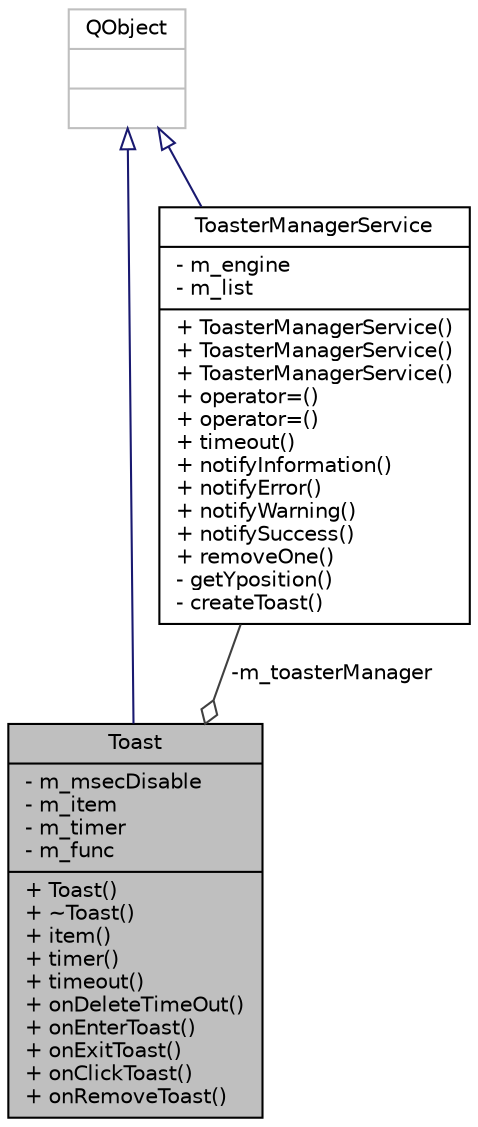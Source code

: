 digraph "Toast"
{
  edge [fontname="Helvetica",fontsize="10",labelfontname="Helvetica",labelfontsize="10"];
  node [fontname="Helvetica",fontsize="10",shape=record];
  Node1 [label="{Toast\n|- m_msecDisable\l- m_item\l- m_timer\l- m_func\l|+ Toast()\l+ ~Toast()\l+ item()\l+ timer()\l+ timeout()\l+ onDeleteTimeOut()\l+ onEnterToast()\l+ onExitToast()\l+ onClickToast()\l+ onRemoveToast()\l}",height=0.2,width=0.4,color="black", fillcolor="grey75", style="filled", fontcolor="black"];
  Node2 -> Node1 [dir="back",color="midnightblue",fontsize="10",style="solid",arrowtail="onormal",fontname="Helvetica"];
  Node2 [label="{QObject\n||}",height=0.2,width=0.4,color="grey75", fillcolor="white", style="filled"];
  Node3 -> Node1 [color="grey25",fontsize="10",style="solid",label=" -m_toasterManager" ,arrowhead="odiamond",fontname="Helvetica"];
  Node3 [label="{ToasterManagerService\n|- m_engine\l- m_list\l|+ ToasterManagerService()\l+ ToasterManagerService()\l+ ToasterManagerService()\l+ operator=()\l+ operator=()\l+ timeout()\l+ notifyInformation()\l+ notifyError()\l+ notifyWarning()\l+ notifySuccess()\l+ removeOne()\l- getYposition()\l- createToast()\l}",height=0.2,width=0.4,color="black", fillcolor="white", style="filled",URL="$class_toaster_manager_service.html"];
  Node2 -> Node3 [dir="back",color="midnightblue",fontsize="10",style="solid",arrowtail="onormal",fontname="Helvetica"];
}
